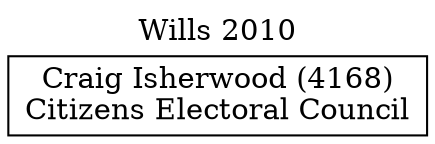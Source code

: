 // House preference flow
digraph "Craig Isherwood (4168)_Wills_2010" {
	graph [label="Wills 2010" labelloc=t mclimit=10]
	node [shape=box]
	"Craig Isherwood (4168)" [label="Craig Isherwood (4168)
Citizens Electoral Council"]
}
